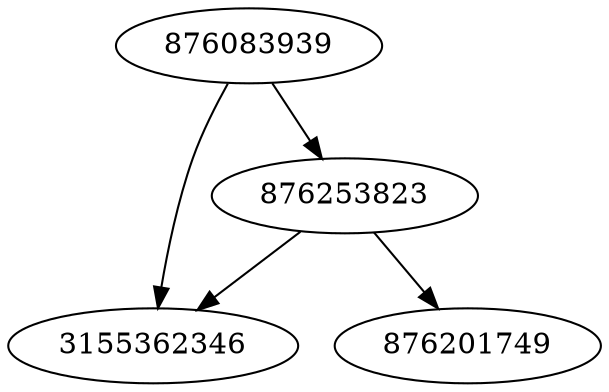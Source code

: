 strict digraph  {
3155362346;
876083939;
876201749;
876253823;
876083939 -> 3155362346;
876083939 -> 876253823;
876253823 -> 3155362346;
876253823 -> 876201749;
}
